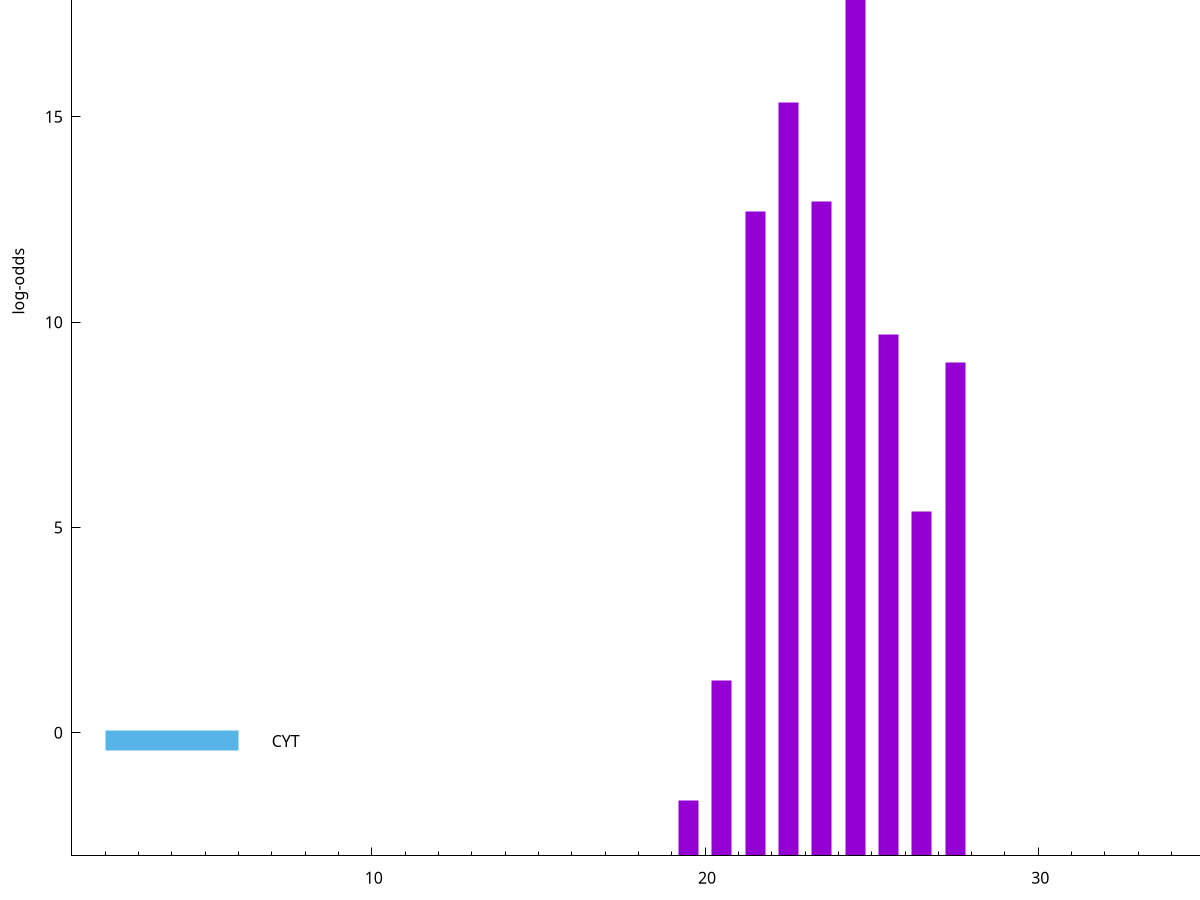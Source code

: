 set title "LipoP predictions for SRR3467249.gff"
set size 2., 1.4
set xrange [1:70] 
set mxtics 10
set yrange [-3:25]
set y2range [0:28]
set ylabel "log-odds"
set term postscript eps color solid "Helvetica" 30
set output "SRR3467249.gff130.eps"
set arrow from 2,22.2659 to 6,22.2659 nohead lt 1 lw 20
set label "SpI" at 7,22.2659
set arrow from 2,-0.200913 to 6,-0.200913 nohead lt 3 lw 20
set label "CYT" at 7,-0.200913
set arrow from 2,22.2659 to 6,22.2659 nohead lt 1 lw 20
set label "SpI" at 7,22.2659
# NOTE: The scores below are the log-odds scores with the threshold
# NOTE: subtracted (a hack to make gnuplot make the histogram all
# NOTE: look nice).
plot "-" axes x1y2 title "" with impulses lt 1 lw 20
24.500000 25.249400
22.500000 18.340400
23.500000 15.934200
21.500000 15.683200
25.500000 12.709880
27.500000 12.006470
26.500000 8.380260
20.500000 4.269110
19.500000 1.356560
e
exit
